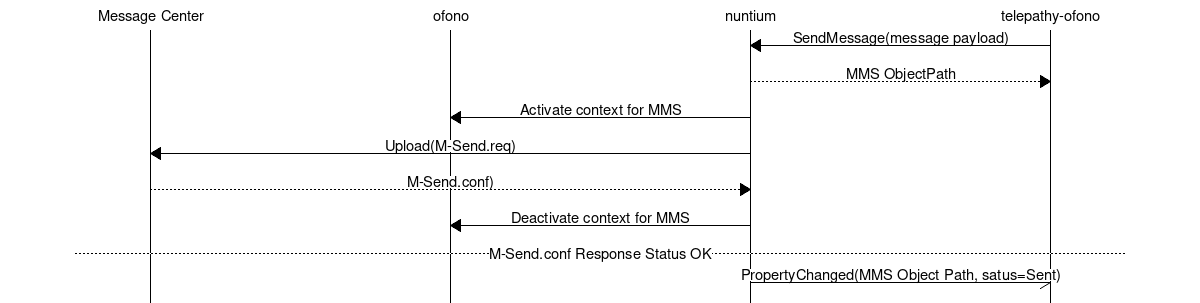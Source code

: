 msc {

hscale = 2;
d [label="Message Center"], a [label="ofono"], b [label="nuntium"], c [label="telepathy-ofono"];

c => b [label="SendMessage(message payload)"];
c << b [label="MMS ObjectPath"];
b => a [label="Activate context for MMS"];
b => d [label="Upload(M-Send.req)"];
b << d [label="M-Send.conf)"];
b => a [label="Deactivate context for MMS"];
--- [label="M-Send.conf Response Status OK"];
b -> c [label="PropertyChanged(MMS Object Path, satus=Sent)"];
}
